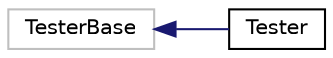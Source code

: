 digraph "Graphical Class Hierarchy"
{
  edge [fontname="Helvetica",fontsize="10",labelfontname="Helvetica",labelfontsize="10"];
  node [fontname="Helvetica",fontsize="10",shape=record];
  rankdir="LR";
  Node1 [label="TesterBase",height=0.2,width=0.4,color="grey75", fillcolor="white", style="filled"];
  Node1 -> Node2 [dir="back",color="midnightblue",fontsize="10",style="solid",fontname="Helvetica"];
  Node2 [label="Tester",height=0.2,width=0.4,color="black", fillcolor="white", style="filled",URL="$classTester.html",tooltip="A tester that runs a series of unit tests on the BinarySearchTree object, it will output a test_resul..."];
}
